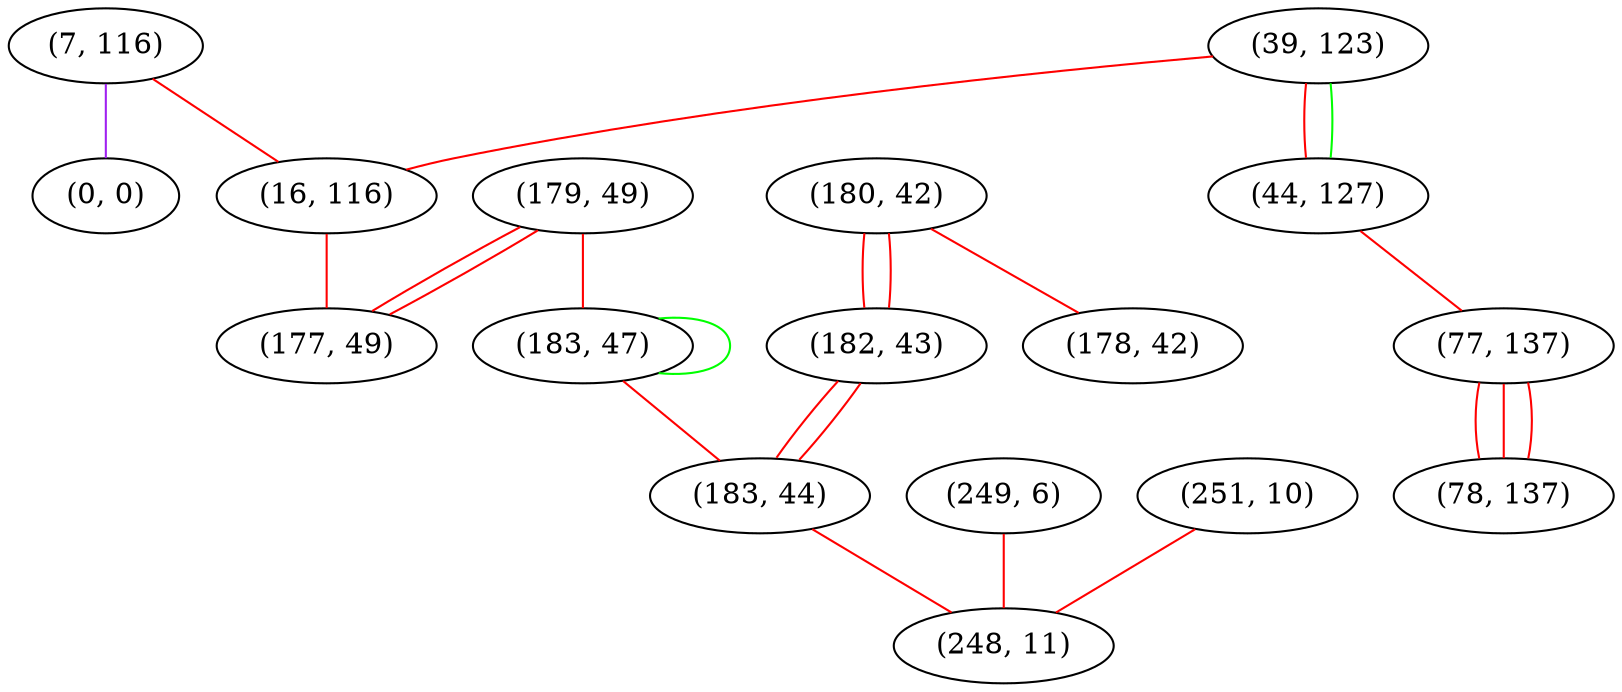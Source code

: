 graph "" {
"(7, 116)";
"(0, 0)";
"(180, 42)";
"(39, 123)";
"(179, 49)";
"(249, 6)";
"(251, 10)";
"(182, 43)";
"(44, 127)";
"(183, 47)";
"(16, 116)";
"(183, 44)";
"(77, 137)";
"(78, 137)";
"(248, 11)";
"(177, 49)";
"(178, 42)";
"(7, 116)" -- "(0, 0)"  [color=purple, key=0, weight=4];
"(7, 116)" -- "(16, 116)"  [color=red, key=0, weight=1];
"(180, 42)" -- "(182, 43)"  [color=red, key=0, weight=1];
"(180, 42)" -- "(182, 43)"  [color=red, key=1, weight=1];
"(180, 42)" -- "(178, 42)"  [color=red, key=0, weight=1];
"(39, 123)" -- "(44, 127)"  [color=red, key=0, weight=1];
"(39, 123)" -- "(44, 127)"  [color=green, key=1, weight=2];
"(39, 123)" -- "(16, 116)"  [color=red, key=0, weight=1];
"(179, 49)" -- "(177, 49)"  [color=red, key=0, weight=1];
"(179, 49)" -- "(177, 49)"  [color=red, key=1, weight=1];
"(179, 49)" -- "(183, 47)"  [color=red, key=0, weight=1];
"(249, 6)" -- "(248, 11)"  [color=red, key=0, weight=1];
"(251, 10)" -- "(248, 11)"  [color=red, key=0, weight=1];
"(182, 43)" -- "(183, 44)"  [color=red, key=0, weight=1];
"(182, 43)" -- "(183, 44)"  [color=red, key=1, weight=1];
"(44, 127)" -- "(77, 137)"  [color=red, key=0, weight=1];
"(183, 47)" -- "(183, 44)"  [color=red, key=0, weight=1];
"(183, 47)" -- "(183, 47)"  [color=green, key=0, weight=2];
"(16, 116)" -- "(177, 49)"  [color=red, key=0, weight=1];
"(183, 44)" -- "(248, 11)"  [color=red, key=0, weight=1];
"(77, 137)" -- "(78, 137)"  [color=red, key=0, weight=1];
"(77, 137)" -- "(78, 137)"  [color=red, key=1, weight=1];
"(77, 137)" -- "(78, 137)"  [color=red, key=2, weight=1];
}

